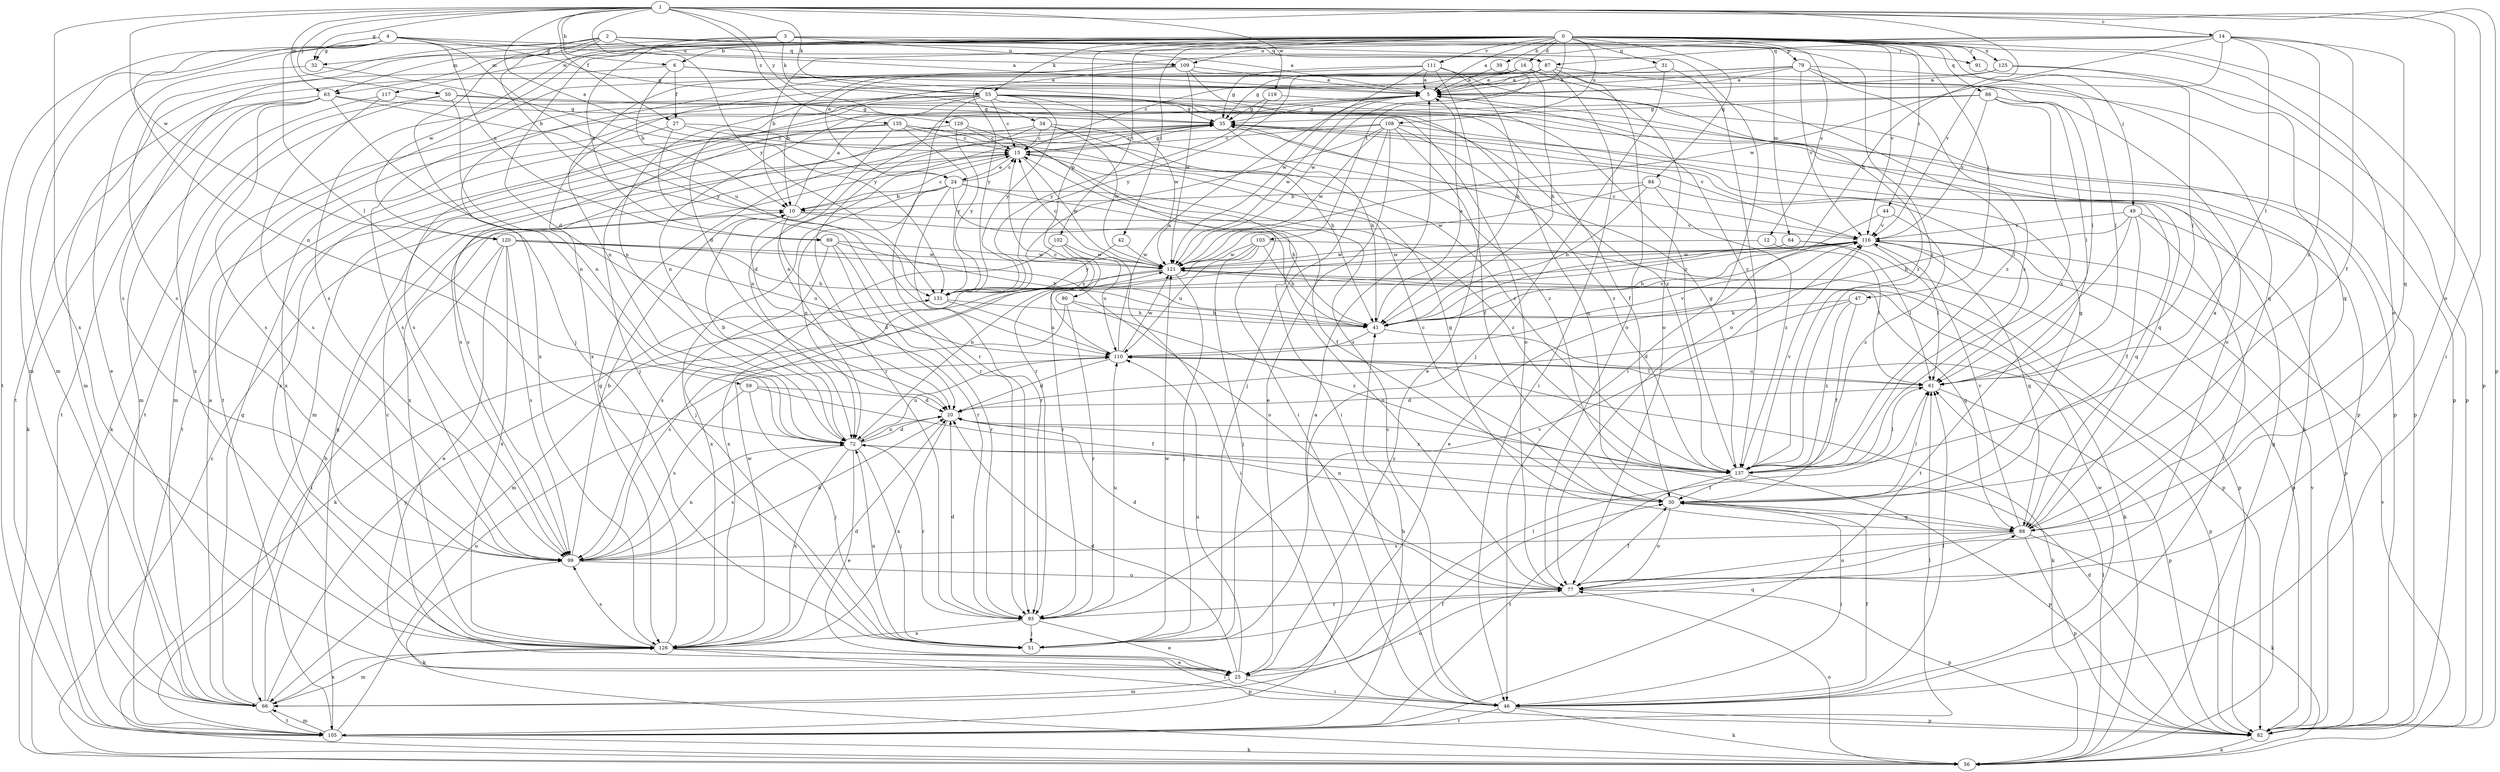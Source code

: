 strict digraph  {
0;
1;
2;
3;
4;
5;
6;
10;
12;
14;
15;
16;
20;
24;
25;
27;
30;
31;
32;
34;
35;
39;
41;
42;
44;
46;
47;
49;
50;
51;
55;
56;
59;
61;
63;
64;
66;
69;
72;
77;
79;
80;
82;
84;
86;
87;
88;
91;
93;
99;
102;
103;
105;
108;
109;
110;
111;
116;
117;
119;
120;
121;
125;
126;
129;
131;
135;
137;
0 -> 5  [label=a];
0 -> 6  [label=b];
0 -> 12  [label=c];
0 -> 16  [label=d];
0 -> 20  [label=d];
0 -> 31  [label=g];
0 -> 32  [label=g];
0 -> 39  [label=h];
0 -> 42  [label=i];
0 -> 44  [label=i];
0 -> 47  [label=j];
0 -> 49  [label=j];
0 -> 55  [label=k];
0 -> 63  [label=m];
0 -> 77  [label=o];
0 -> 79  [label=p];
0 -> 80  [label=p];
0 -> 82  [label=p];
0 -> 84  [label=q];
0 -> 86  [label=q];
0 -> 91  [label=r];
0 -> 99  [label=s];
0 -> 102  [label=t];
0 -> 103  [label=t];
0 -> 108  [label=u];
0 -> 109  [label=u];
0 -> 111  [label=v];
0 -> 116  [label=v];
0 -> 117  [label=w];
0 -> 125  [label=x];
1 -> 6  [label=b];
1 -> 14  [label=c];
1 -> 24  [label=e];
1 -> 27  [label=f];
1 -> 32  [label=g];
1 -> 41  [label=h];
1 -> 46  [label=i];
1 -> 50  [label=j];
1 -> 55  [label=k];
1 -> 63  [label=m];
1 -> 77  [label=o];
1 -> 82  [label=p];
1 -> 119  [label=w];
1 -> 120  [label=w];
1 -> 126  [label=x];
1 -> 129  [label=y];
1 -> 131  [label=y];
1 -> 135  [label=z];
2 -> 5  [label=a];
2 -> 10  [label=b];
2 -> 51  [label=j];
2 -> 63  [label=m];
2 -> 64  [label=m];
2 -> 66  [label=m];
2 -> 87  [label=q];
2 -> 99  [label=s];
2 -> 109  [label=u];
2 -> 137  [label=z];
3 -> 46  [label=i];
3 -> 55  [label=k];
3 -> 69  [label=n];
3 -> 91  [label=r];
3 -> 99  [label=s];
3 -> 109  [label=u];
3 -> 120  [label=w];
4 -> 5  [label=a];
4 -> 32  [label=g];
4 -> 34  [label=g];
4 -> 59  [label=l];
4 -> 66  [label=m];
4 -> 69  [label=n];
4 -> 72  [label=n];
4 -> 87  [label=q];
4 -> 105  [label=t];
4 -> 110  [label=u];
5 -> 35  [label=g];
5 -> 56  [label=k];
5 -> 82  [label=p];
5 -> 99  [label=s];
5 -> 121  [label=w];
6 -> 5  [label=a];
6 -> 10  [label=b];
6 -> 27  [label=f];
6 -> 66  [label=m];
6 -> 137  [label=z];
10 -> 5  [label=a];
10 -> 15  [label=c];
10 -> 77  [label=o];
10 -> 93  [label=r];
10 -> 116  [label=v];
12 -> 61  [label=l];
12 -> 121  [label=w];
14 -> 10  [label=b];
14 -> 24  [label=e];
14 -> 30  [label=f];
14 -> 61  [label=l];
14 -> 87  [label=q];
14 -> 88  [label=q];
14 -> 116  [label=v];
14 -> 121  [label=w];
14 -> 137  [label=z];
15 -> 24  [label=e];
15 -> 35  [label=g];
15 -> 121  [label=w];
15 -> 126  [label=x];
16 -> 5  [label=a];
16 -> 35  [label=g];
16 -> 41  [label=h];
16 -> 77  [label=o];
16 -> 126  [label=x];
16 -> 131  [label=y];
16 -> 137  [label=z];
20 -> 72  [label=n];
20 -> 126  [label=x];
20 -> 137  [label=z];
24 -> 10  [label=b];
24 -> 15  [label=c];
24 -> 30  [label=f];
24 -> 41  [label=h];
24 -> 51  [label=j];
24 -> 72  [label=n];
24 -> 93  [label=r];
24 -> 137  [label=z];
25 -> 15  [label=c];
25 -> 20  [label=d];
25 -> 46  [label=i];
25 -> 61  [label=l];
25 -> 66  [label=m];
25 -> 77  [label=o];
25 -> 110  [label=u];
27 -> 15  [label=c];
27 -> 88  [label=q];
27 -> 93  [label=r];
27 -> 126  [label=x];
30 -> 15  [label=c];
30 -> 35  [label=g];
30 -> 46  [label=i];
30 -> 61  [label=l];
30 -> 72  [label=n];
30 -> 77  [label=o];
30 -> 88  [label=q];
31 -> 5  [label=a];
31 -> 51  [label=j];
31 -> 77  [label=o];
32 -> 25  [label=e];
32 -> 131  [label=y];
34 -> 15  [label=c];
34 -> 41  [label=h];
34 -> 93  [label=r];
34 -> 99  [label=s];
34 -> 121  [label=w];
34 -> 137  [label=z];
35 -> 15  [label=c];
35 -> 41  [label=h];
35 -> 61  [label=l];
35 -> 72  [label=n];
35 -> 116  [label=v];
39 -> 5  [label=a];
39 -> 121  [label=w];
41 -> 5  [label=a];
41 -> 82  [label=p];
41 -> 110  [label=u];
41 -> 116  [label=v];
42 -> 121  [label=w];
42 -> 131  [label=y];
44 -> 25  [label=e];
44 -> 116  [label=v];
44 -> 137  [label=z];
46 -> 15  [label=c];
46 -> 30  [label=f];
46 -> 56  [label=k];
46 -> 61  [label=l];
46 -> 82  [label=p];
46 -> 105  [label=t];
46 -> 121  [label=w];
47 -> 20  [label=d];
47 -> 30  [label=f];
47 -> 41  [label=h];
47 -> 137  [label=z];
49 -> 30  [label=f];
49 -> 41  [label=h];
49 -> 46  [label=i];
49 -> 82  [label=p];
49 -> 105  [label=t];
49 -> 116  [label=v];
50 -> 35  [label=g];
50 -> 56  [label=k];
50 -> 66  [label=m];
50 -> 72  [label=n];
50 -> 137  [label=z];
51 -> 72  [label=n];
51 -> 88  [label=q];
51 -> 121  [label=w];
55 -> 15  [label=c];
55 -> 30  [label=f];
55 -> 35  [label=g];
55 -> 51  [label=j];
55 -> 72  [label=n];
55 -> 77  [label=o];
55 -> 82  [label=p];
55 -> 88  [label=q];
55 -> 93  [label=r];
55 -> 99  [label=s];
55 -> 105  [label=t];
55 -> 121  [label=w];
55 -> 131  [label=y];
56 -> 15  [label=c];
56 -> 35  [label=g];
56 -> 61  [label=l];
56 -> 77  [label=o];
56 -> 116  [label=v];
59 -> 20  [label=d];
59 -> 30  [label=f];
59 -> 51  [label=j];
59 -> 99  [label=s];
61 -> 20  [label=d];
61 -> 82  [label=p];
61 -> 110  [label=u];
63 -> 35  [label=g];
63 -> 56  [label=k];
63 -> 72  [label=n];
63 -> 99  [label=s];
63 -> 105  [label=t];
63 -> 126  [label=x];
63 -> 131  [label=y];
64 -> 56  [label=k];
64 -> 61  [label=l];
64 -> 82  [label=p];
64 -> 121  [label=w];
66 -> 5  [label=a];
66 -> 10  [label=b];
66 -> 30  [label=f];
66 -> 35  [label=g];
66 -> 105  [label=t];
66 -> 126  [label=x];
66 -> 131  [label=y];
69 -> 20  [label=d];
69 -> 41  [label=h];
69 -> 93  [label=r];
69 -> 99  [label=s];
69 -> 121  [label=w];
72 -> 10  [label=b];
72 -> 20  [label=d];
72 -> 25  [label=e];
72 -> 51  [label=j];
72 -> 93  [label=r];
72 -> 99  [label=s];
72 -> 110  [label=u];
72 -> 126  [label=x];
72 -> 137  [label=z];
77 -> 20  [label=d];
77 -> 30  [label=f];
77 -> 82  [label=p];
77 -> 93  [label=r];
79 -> 5  [label=a];
79 -> 10  [label=b];
79 -> 15  [label=c];
79 -> 61  [label=l];
79 -> 88  [label=q];
79 -> 116  [label=v];
79 -> 126  [label=x];
79 -> 137  [label=z];
80 -> 41  [label=h];
80 -> 93  [label=r];
80 -> 99  [label=s];
80 -> 137  [label=z];
82 -> 20  [label=d];
82 -> 56  [label=k];
82 -> 116  [label=v];
84 -> 10  [label=b];
84 -> 41  [label=h];
84 -> 88  [label=q];
84 -> 121  [label=w];
84 -> 137  [label=z];
86 -> 35  [label=g];
86 -> 61  [label=l];
86 -> 72  [label=n];
86 -> 77  [label=o];
86 -> 116  [label=v];
86 -> 137  [label=z];
87 -> 5  [label=a];
87 -> 46  [label=i];
87 -> 61  [label=l];
87 -> 72  [label=n];
87 -> 77  [label=o];
87 -> 105  [label=t];
88 -> 5  [label=a];
88 -> 56  [label=k];
88 -> 77  [label=o];
88 -> 82  [label=p];
88 -> 99  [label=s];
88 -> 116  [label=v];
91 -> 61  [label=l];
93 -> 20  [label=d];
93 -> 25  [label=e];
93 -> 51  [label=j];
93 -> 110  [label=u];
93 -> 116  [label=v];
93 -> 126  [label=x];
99 -> 10  [label=b];
99 -> 20  [label=d];
99 -> 56  [label=k];
99 -> 72  [label=n];
99 -> 77  [label=o];
102 -> 46  [label=i];
102 -> 110  [label=u];
102 -> 121  [label=w];
102 -> 126  [label=x];
103 -> 41  [label=h];
103 -> 51  [label=j];
103 -> 82  [label=p];
103 -> 110  [label=u];
103 -> 121  [label=w];
103 -> 126  [label=x];
105 -> 5  [label=a];
105 -> 35  [label=g];
105 -> 41  [label=h];
105 -> 56  [label=k];
105 -> 61  [label=l];
105 -> 66  [label=m];
105 -> 110  [label=u];
108 -> 15  [label=c];
108 -> 25  [label=e];
108 -> 30  [label=f];
108 -> 51  [label=j];
108 -> 66  [label=m];
108 -> 88  [label=q];
108 -> 93  [label=r];
108 -> 121  [label=w];
108 -> 137  [label=z];
109 -> 5  [label=a];
109 -> 72  [label=n];
109 -> 82  [label=p];
109 -> 121  [label=w];
109 -> 131  [label=y];
109 -> 137  [label=z];
110 -> 5  [label=a];
110 -> 15  [label=c];
110 -> 20  [label=d];
110 -> 56  [label=k];
110 -> 61  [label=l];
110 -> 116  [label=v];
110 -> 121  [label=w];
111 -> 5  [label=a];
111 -> 25  [label=e];
111 -> 35  [label=g];
111 -> 41  [label=h];
111 -> 105  [label=t];
111 -> 121  [label=w];
111 -> 137  [label=z];
116 -> 15  [label=c];
116 -> 41  [label=h];
116 -> 61  [label=l];
116 -> 72  [label=n];
116 -> 82  [label=p];
116 -> 88  [label=q];
116 -> 93  [label=r];
116 -> 121  [label=w];
117 -> 35  [label=g];
117 -> 66  [label=m];
117 -> 99  [label=s];
119 -> 35  [label=g];
119 -> 82  [label=p];
119 -> 131  [label=y];
120 -> 25  [label=e];
120 -> 41  [label=h];
120 -> 77  [label=o];
120 -> 99  [label=s];
120 -> 105  [label=t];
120 -> 110  [label=u];
120 -> 121  [label=w];
120 -> 126  [label=x];
121 -> 15  [label=c];
121 -> 51  [label=j];
121 -> 56  [label=k];
121 -> 66  [label=m];
121 -> 88  [label=q];
121 -> 131  [label=y];
125 -> 5  [label=a];
125 -> 20  [label=d];
125 -> 82  [label=p];
125 -> 88  [label=q];
126 -> 20  [label=d];
126 -> 25  [label=e];
126 -> 35  [label=g];
126 -> 46  [label=i];
126 -> 66  [label=m];
126 -> 82  [label=p];
126 -> 99  [label=s];
126 -> 121  [label=w];
129 -> 15  [label=c];
129 -> 46  [label=i];
129 -> 126  [label=x];
129 -> 131  [label=y];
131 -> 41  [label=h];
131 -> 110  [label=u];
135 -> 15  [label=c];
135 -> 20  [label=d];
135 -> 46  [label=i];
135 -> 99  [label=s];
135 -> 105  [label=t];
135 -> 131  [label=y];
135 -> 137  [label=z];
137 -> 30  [label=f];
137 -> 35  [label=g];
137 -> 61  [label=l];
137 -> 82  [label=p];
137 -> 105  [label=t];
137 -> 116  [label=v];
}
